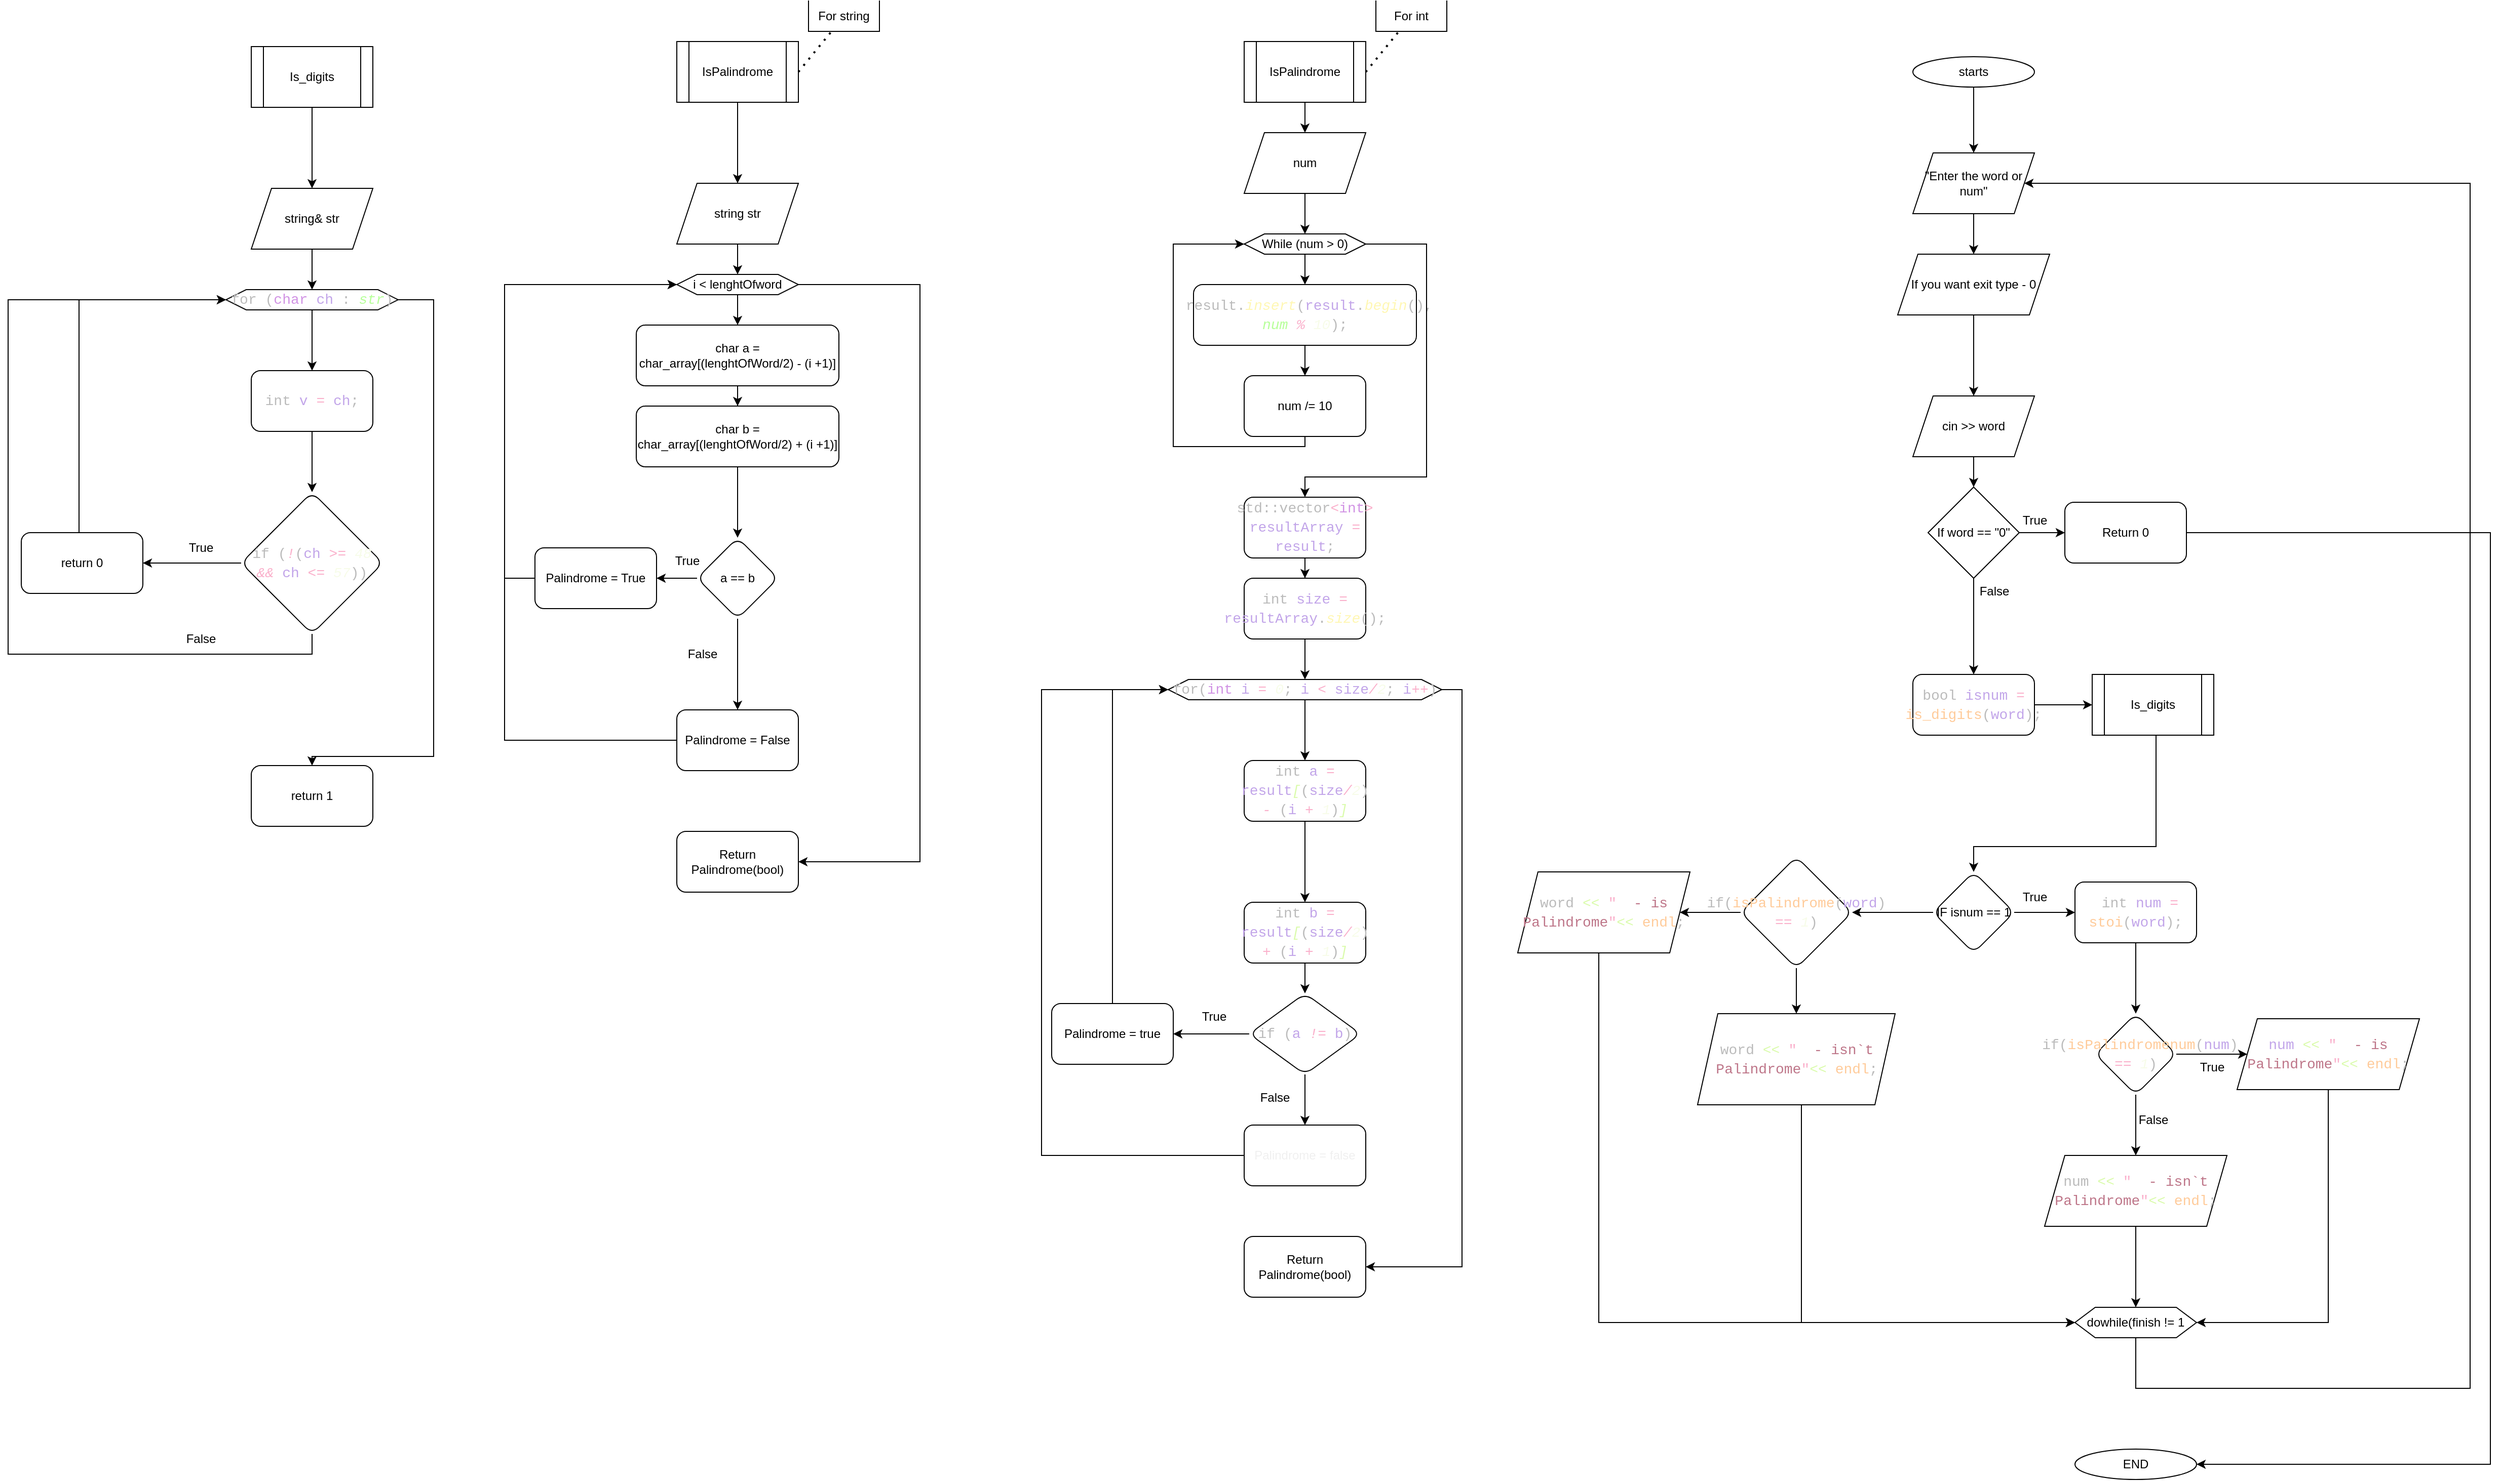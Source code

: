 <mxfile version="21.7.5" type="device">
  <diagram name="Сторінка-1" id="Ruh25Jh9gleOgxbNi6Jg">
    <mxGraphModel dx="3014" dy="2942" grid="1" gridSize="10" guides="1" tooltips="1" connect="1" arrows="1" fold="1" page="1" pageScale="1" pageWidth="827" pageHeight="1169" math="0" shadow="0">
      <root>
        <mxCell id="0" />
        <mxCell id="1" parent="0" />
        <mxCell id="E-OEAeuH-WRPRetbWYE_-4" value="" style="edgeStyle=orthogonalEdgeStyle;rounded=0;orthogonalLoop=1;jettySize=auto;html=1;" edge="1" parent="1" source="E-OEAeuH-WRPRetbWYE_-2" target="E-OEAeuH-WRPRetbWYE_-3">
          <mxGeometry relative="1" as="geometry" />
        </mxCell>
        <mxCell id="E-OEAeuH-WRPRetbWYE_-2" value="IsPalindrome" style="shape=process;whiteSpace=wrap;html=1;backgroundOutline=1;" vertex="1" parent="1">
          <mxGeometry x="-570" y="-1050" width="120" height="60" as="geometry" />
        </mxCell>
        <mxCell id="E-OEAeuH-WRPRetbWYE_-6" value="" style="edgeStyle=orthogonalEdgeStyle;rounded=0;orthogonalLoop=1;jettySize=auto;html=1;" edge="1" parent="1" source="E-OEAeuH-WRPRetbWYE_-3" target="E-OEAeuH-WRPRetbWYE_-5">
          <mxGeometry relative="1" as="geometry" />
        </mxCell>
        <mxCell id="E-OEAeuH-WRPRetbWYE_-3" value="string str" style="shape=parallelogram;perimeter=parallelogramPerimeter;whiteSpace=wrap;html=1;fixedSize=1;" vertex="1" parent="1">
          <mxGeometry x="-570" y="-910" width="120" height="60" as="geometry" />
        </mxCell>
        <mxCell id="E-OEAeuH-WRPRetbWYE_-8" value="" style="edgeStyle=orthogonalEdgeStyle;rounded=0;orthogonalLoop=1;jettySize=auto;html=1;" edge="1" parent="1" source="E-OEAeuH-WRPRetbWYE_-5" target="E-OEAeuH-WRPRetbWYE_-7">
          <mxGeometry relative="1" as="geometry" />
        </mxCell>
        <mxCell id="E-OEAeuH-WRPRetbWYE_-25" style="edgeStyle=orthogonalEdgeStyle;rounded=0;orthogonalLoop=1;jettySize=auto;html=1;entryX=1;entryY=0.5;entryDx=0;entryDy=0;" edge="1" parent="1" source="E-OEAeuH-WRPRetbWYE_-5" target="E-OEAeuH-WRPRetbWYE_-17">
          <mxGeometry relative="1" as="geometry">
            <Array as="points">
              <mxPoint x="-330" y="-810" />
              <mxPoint x="-330" y="-240" />
            </Array>
          </mxGeometry>
        </mxCell>
        <mxCell id="E-OEAeuH-WRPRetbWYE_-5" value="i &amp;lt; lenghtOfword" style="shape=hexagon;perimeter=hexagonPerimeter2;whiteSpace=wrap;html=1;fixedSize=1;" vertex="1" parent="1">
          <mxGeometry x="-570" y="-820" width="120" height="20" as="geometry" />
        </mxCell>
        <mxCell id="E-OEAeuH-WRPRetbWYE_-10" value="" style="edgeStyle=orthogonalEdgeStyle;rounded=0;orthogonalLoop=1;jettySize=auto;html=1;" edge="1" parent="1" source="E-OEAeuH-WRPRetbWYE_-7" target="E-OEAeuH-WRPRetbWYE_-9">
          <mxGeometry relative="1" as="geometry" />
        </mxCell>
        <mxCell id="E-OEAeuH-WRPRetbWYE_-7" value="char a = char_array[(lenghtOfWord/2) - (i +1)]" style="rounded=1;whiteSpace=wrap;html=1;" vertex="1" parent="1">
          <mxGeometry x="-610" y="-770" width="200" height="60" as="geometry" />
        </mxCell>
        <mxCell id="E-OEAeuH-WRPRetbWYE_-12" value="" style="edgeStyle=orthogonalEdgeStyle;rounded=0;orthogonalLoop=1;jettySize=auto;html=1;" edge="1" parent="1" source="E-OEAeuH-WRPRetbWYE_-9" target="E-OEAeuH-WRPRetbWYE_-11">
          <mxGeometry relative="1" as="geometry" />
        </mxCell>
        <mxCell id="E-OEAeuH-WRPRetbWYE_-9" value="char b = char_array[(lenghtOfWord/2) + (i +1)]" style="rounded=1;whiteSpace=wrap;html=1;" vertex="1" parent="1">
          <mxGeometry x="-610" y="-690" width="200" height="60" as="geometry" />
        </mxCell>
        <mxCell id="E-OEAeuH-WRPRetbWYE_-14" value="" style="edgeStyle=orthogonalEdgeStyle;rounded=0;orthogonalLoop=1;jettySize=auto;html=1;" edge="1" parent="1" source="E-OEAeuH-WRPRetbWYE_-11" target="E-OEAeuH-WRPRetbWYE_-13">
          <mxGeometry relative="1" as="geometry" />
        </mxCell>
        <mxCell id="E-OEAeuH-WRPRetbWYE_-16" value="" style="edgeStyle=orthogonalEdgeStyle;rounded=0;orthogonalLoop=1;jettySize=auto;html=1;" edge="1" parent="1" source="E-OEAeuH-WRPRetbWYE_-11" target="E-OEAeuH-WRPRetbWYE_-15">
          <mxGeometry relative="1" as="geometry" />
        </mxCell>
        <mxCell id="E-OEAeuH-WRPRetbWYE_-11" value="a == b" style="rhombus;whiteSpace=wrap;html=1;rounded=1;" vertex="1" parent="1">
          <mxGeometry x="-550" y="-560" width="80" height="80" as="geometry" />
        </mxCell>
        <mxCell id="E-OEAeuH-WRPRetbWYE_-23" style="edgeStyle=orthogonalEdgeStyle;rounded=0;orthogonalLoop=1;jettySize=auto;html=1;entryX=0;entryY=0.5;entryDx=0;entryDy=0;" edge="1" parent="1" source="E-OEAeuH-WRPRetbWYE_-13" target="E-OEAeuH-WRPRetbWYE_-5">
          <mxGeometry relative="1" as="geometry">
            <Array as="points">
              <mxPoint x="-740" y="-520" />
              <mxPoint x="-740" y="-810" />
            </Array>
          </mxGeometry>
        </mxCell>
        <mxCell id="E-OEAeuH-WRPRetbWYE_-13" value="Palindrome = True" style="rounded=1;whiteSpace=wrap;html=1;" vertex="1" parent="1">
          <mxGeometry x="-710" y="-550" width="120" height="60" as="geometry" />
        </mxCell>
        <mxCell id="E-OEAeuH-WRPRetbWYE_-24" style="edgeStyle=orthogonalEdgeStyle;rounded=0;orthogonalLoop=1;jettySize=auto;html=1;entryX=0;entryY=0.5;entryDx=0;entryDy=0;" edge="1" parent="1" source="E-OEAeuH-WRPRetbWYE_-15" target="E-OEAeuH-WRPRetbWYE_-5">
          <mxGeometry relative="1" as="geometry">
            <Array as="points">
              <mxPoint x="-740" y="-360" />
              <mxPoint x="-740" y="-810" />
            </Array>
          </mxGeometry>
        </mxCell>
        <mxCell id="E-OEAeuH-WRPRetbWYE_-15" value="Palindrome = False" style="rounded=1;whiteSpace=wrap;html=1;" vertex="1" parent="1">
          <mxGeometry x="-570" y="-390" width="120" height="60" as="geometry" />
        </mxCell>
        <mxCell id="E-OEAeuH-WRPRetbWYE_-17" value="Return Palindrome(bool)" style="rounded=1;whiteSpace=wrap;html=1;" vertex="1" parent="1">
          <mxGeometry x="-570" y="-270" width="120" height="60" as="geometry" />
        </mxCell>
        <mxCell id="E-OEAeuH-WRPRetbWYE_-35" value="" style="edgeStyle=orthogonalEdgeStyle;rounded=0;orthogonalLoop=1;jettySize=auto;html=1;" edge="1" parent="1" source="E-OEAeuH-WRPRetbWYE_-26" target="E-OEAeuH-WRPRetbWYE_-34">
          <mxGeometry relative="1" as="geometry" />
        </mxCell>
        <mxCell id="E-OEAeuH-WRPRetbWYE_-26" value="IsPalindrome" style="shape=process;whiteSpace=wrap;html=1;backgroundOutline=1;" vertex="1" parent="1">
          <mxGeometry x="-10" y="-1050" width="120" height="60" as="geometry" />
        </mxCell>
        <mxCell id="E-OEAeuH-WRPRetbWYE_-27" value="" style="endArrow=none;dashed=1;html=1;dashPattern=1 3;strokeWidth=2;rounded=0;" edge="1" parent="1" target="E-OEAeuH-WRPRetbWYE_-28">
          <mxGeometry width="50" height="50" relative="1" as="geometry">
            <mxPoint x="-450" y="-1020" as="sourcePoint" />
            <mxPoint x="-400" y="-1070" as="targetPoint" />
          </mxGeometry>
        </mxCell>
        <mxCell id="E-OEAeuH-WRPRetbWYE_-28" value="For string&lt;br&gt;" style="shape=partialRectangle;whiteSpace=wrap;html=1;bottom=1;right=1;left=1;top=0;fillColor=none;routingCenterX=-0.5;rotation=0;" vertex="1" parent="1">
          <mxGeometry x="-440" y="-1090" width="70" height="30" as="geometry" />
        </mxCell>
        <mxCell id="E-OEAeuH-WRPRetbWYE_-29" value="" style="endArrow=none;dashed=1;html=1;dashPattern=1 3;strokeWidth=2;rounded=0;" edge="1" parent="1" target="E-OEAeuH-WRPRetbWYE_-30">
          <mxGeometry width="50" height="50" relative="1" as="geometry">
            <mxPoint x="110" y="-1020" as="sourcePoint" />
            <mxPoint x="160" y="-1070" as="targetPoint" />
          </mxGeometry>
        </mxCell>
        <mxCell id="E-OEAeuH-WRPRetbWYE_-30" value="For int" style="shape=partialRectangle;whiteSpace=wrap;html=1;bottom=1;right=1;left=1;top=0;fillColor=none;routingCenterX=-0.5;rotation=0;" vertex="1" parent="1">
          <mxGeometry x="120" y="-1090" width="70" height="30" as="geometry" />
        </mxCell>
        <mxCell id="E-OEAeuH-WRPRetbWYE_-42" value="" style="edgeStyle=orthogonalEdgeStyle;rounded=0;orthogonalLoop=1;jettySize=auto;html=1;" edge="1" parent="1" source="E-OEAeuH-WRPRetbWYE_-31" target="E-OEAeuH-WRPRetbWYE_-41">
          <mxGeometry relative="1" as="geometry" />
        </mxCell>
        <mxCell id="E-OEAeuH-WRPRetbWYE_-31" value="&lt;div style=&quot;color: rgb(187, 187, 187); font-family: Consolas, &amp;quot;Courier New&amp;quot;, monospace; font-size: 14px; line-height: 19px;&quot;&gt;&amp;nbsp;result.&lt;span style=&quot;color: rgb(255, 247, 179); font-style: italic;&quot;&gt;insert&lt;/span&gt;(&lt;span style=&quot;color: rgb(194, 165, 233);&quot;&gt;result&lt;/span&gt;.&lt;span style=&quot;color: rgb(255, 247, 179); font-style: italic;&quot;&gt;begin&lt;/span&gt;(), &lt;span style=&quot;color: rgb(183, 255, 154); font-style: italic;&quot;&gt;num&lt;/span&gt; &lt;span style=&quot;color: rgb(250, 176, 203); font-style: italic;&quot;&gt;%&lt;/span&gt; &lt;span style=&quot;color: rgb(247, 252, 233); font-style: italic;&quot;&gt;10&lt;/span&gt;);&lt;/div&gt;" style="rounded=1;whiteSpace=wrap;html=1;" vertex="1" parent="1">
          <mxGeometry x="-60" y="-810" width="220" height="60" as="geometry" />
        </mxCell>
        <mxCell id="E-OEAeuH-WRPRetbWYE_-39" style="edgeStyle=orthogonalEdgeStyle;rounded=0;orthogonalLoop=1;jettySize=auto;html=1;entryX=0.5;entryY=0;entryDx=0;entryDy=0;" edge="1" parent="1" source="E-OEAeuH-WRPRetbWYE_-34" target="E-OEAeuH-WRPRetbWYE_-37">
          <mxGeometry relative="1" as="geometry" />
        </mxCell>
        <mxCell id="E-OEAeuH-WRPRetbWYE_-34" value="num" style="shape=parallelogram;perimeter=parallelogramPerimeter;whiteSpace=wrap;html=1;fixedSize=1;" vertex="1" parent="1">
          <mxGeometry x="-10" y="-960" width="120" height="60" as="geometry" />
        </mxCell>
        <mxCell id="E-OEAeuH-WRPRetbWYE_-40" value="" style="edgeStyle=orthogonalEdgeStyle;rounded=0;orthogonalLoop=1;jettySize=auto;html=1;" edge="1" parent="1" source="E-OEAeuH-WRPRetbWYE_-37" target="E-OEAeuH-WRPRetbWYE_-31">
          <mxGeometry relative="1" as="geometry" />
        </mxCell>
        <mxCell id="E-OEAeuH-WRPRetbWYE_-45" style="edgeStyle=orthogonalEdgeStyle;rounded=0;orthogonalLoop=1;jettySize=auto;html=1;entryX=0.5;entryY=0;entryDx=0;entryDy=0;" edge="1" parent="1" source="E-OEAeuH-WRPRetbWYE_-37" target="E-OEAeuH-WRPRetbWYE_-44">
          <mxGeometry relative="1" as="geometry">
            <Array as="points">
              <mxPoint x="170" y="-850" />
              <mxPoint x="170" y="-620" />
            </Array>
          </mxGeometry>
        </mxCell>
        <mxCell id="E-OEAeuH-WRPRetbWYE_-37" value="While (num &amp;gt; 0)" style="shape=hexagon;perimeter=hexagonPerimeter2;whiteSpace=wrap;html=1;fixedSize=1;" vertex="1" parent="1">
          <mxGeometry x="-10" y="-860" width="120" height="20" as="geometry" />
        </mxCell>
        <mxCell id="E-OEAeuH-WRPRetbWYE_-43" style="edgeStyle=orthogonalEdgeStyle;rounded=0;orthogonalLoop=1;jettySize=auto;html=1;entryX=0;entryY=0.5;entryDx=0;entryDy=0;" edge="1" parent="1" source="E-OEAeuH-WRPRetbWYE_-41" target="E-OEAeuH-WRPRetbWYE_-37">
          <mxGeometry relative="1" as="geometry">
            <Array as="points">
              <mxPoint x="50" y="-650" />
              <mxPoint x="-80" y="-650" />
              <mxPoint x="-80" y="-850" />
            </Array>
          </mxGeometry>
        </mxCell>
        <mxCell id="E-OEAeuH-WRPRetbWYE_-41" value="num /= 10" style="rounded=1;whiteSpace=wrap;html=1;" vertex="1" parent="1">
          <mxGeometry x="-10" y="-720" width="120" height="60" as="geometry" />
        </mxCell>
        <mxCell id="E-OEAeuH-WRPRetbWYE_-49" value="" style="edgeStyle=orthogonalEdgeStyle;rounded=0;orthogonalLoop=1;jettySize=auto;html=1;" edge="1" parent="1" source="E-OEAeuH-WRPRetbWYE_-44" target="E-OEAeuH-WRPRetbWYE_-48">
          <mxGeometry relative="1" as="geometry" />
        </mxCell>
        <mxCell id="E-OEAeuH-WRPRetbWYE_-44" value="&lt;div style=&quot;color: rgb(187, 187, 187); font-family: Consolas, &amp;quot;Courier New&amp;quot;, monospace; font-size: 14px; line-height: 19px;&quot;&gt;std::vector&lt;span style=&quot;color: rgb(250, 176, 203); font-style: italic;&quot;&gt;&amp;lt;&lt;/span&gt;&lt;span style=&quot;color: rgb(209, 147, 228);&quot;&gt;int&lt;/span&gt;&lt;span style=&quot;color: rgb(250, 176, 203); font-style: italic;&quot;&gt;&amp;gt;&lt;/span&gt; &lt;span style=&quot;color: rgb(194, 165, 233);&quot;&gt;resultArray&lt;/span&gt; &lt;span style=&quot;color: rgb(250, 176, 203); font-style: italic;&quot;&gt;=&lt;/span&gt; &lt;span style=&quot;color: rgb(194, 165, 233);&quot;&gt;result&lt;/span&gt;;&lt;/div&gt;" style="rounded=1;whiteSpace=wrap;html=1;" vertex="1" parent="1">
          <mxGeometry x="-10" y="-600" width="120" height="60" as="geometry" />
        </mxCell>
        <mxCell id="E-OEAeuH-WRPRetbWYE_-52" value="" style="edgeStyle=orthogonalEdgeStyle;rounded=0;orthogonalLoop=1;jettySize=auto;html=1;" edge="1" parent="1" source="E-OEAeuH-WRPRetbWYE_-46" target="E-OEAeuH-WRPRetbWYE_-51">
          <mxGeometry relative="1" as="geometry" />
        </mxCell>
        <mxCell id="E-OEAeuH-WRPRetbWYE_-64" style="edgeStyle=orthogonalEdgeStyle;rounded=0;orthogonalLoop=1;jettySize=auto;html=1;entryX=1;entryY=0.5;entryDx=0;entryDy=0;" edge="1" parent="1" source="E-OEAeuH-WRPRetbWYE_-46" target="E-OEAeuH-WRPRetbWYE_-63">
          <mxGeometry relative="1" as="geometry">
            <Array as="points">
              <mxPoint x="205" y="-410" />
              <mxPoint x="205" y="160" />
            </Array>
          </mxGeometry>
        </mxCell>
        <mxCell id="E-OEAeuH-WRPRetbWYE_-46" value="&lt;div style=&quot;color: rgb(187, 187, 187); font-family: Consolas, &amp;quot;Courier New&amp;quot;, monospace; font-size: 14px; line-height: 19px;&quot;&gt;for(&lt;span style=&quot;color: rgb(209, 147, 228);&quot;&gt;int&lt;/span&gt; &lt;span style=&quot;color: rgb(194, 165, 233);&quot;&gt;i&lt;/span&gt; &lt;span style=&quot;color: rgb(250, 176, 203); font-style: italic;&quot;&gt;=&lt;/span&gt; &lt;span style=&quot;color: rgb(247, 252, 233); font-style: italic;&quot;&gt;0&lt;/span&gt;; &lt;span style=&quot;color: rgb(194, 165, 233);&quot;&gt;i&lt;/span&gt; &lt;span style=&quot;color: rgb(250, 176, 203); font-style: italic;&quot;&gt;&amp;lt;&lt;/span&gt; &lt;span style=&quot;color: rgb(194, 165, 233);&quot;&gt;size&lt;/span&gt;&lt;span style=&quot;color: rgb(250, 176, 203); font-style: italic;&quot;&gt;/&lt;/span&gt;&lt;span style=&quot;color: rgb(247, 252, 233); font-style: italic;&quot;&gt;2&lt;/span&gt;; &lt;span style=&quot;color: rgb(194, 165, 233);&quot;&gt;i&lt;/span&gt;&lt;span style=&quot;color: rgb(250, 176, 203); font-style: italic;&quot;&gt;++&lt;/span&gt;)&lt;/div&gt;" style="shape=hexagon;perimeter=hexagonPerimeter2;whiteSpace=wrap;html=1;fixedSize=1;" vertex="1" parent="1">
          <mxGeometry x="-85" y="-420" width="270" height="20" as="geometry" />
        </mxCell>
        <mxCell id="E-OEAeuH-WRPRetbWYE_-50" value="" style="edgeStyle=orthogonalEdgeStyle;rounded=0;orthogonalLoop=1;jettySize=auto;html=1;" edge="1" parent="1" source="E-OEAeuH-WRPRetbWYE_-48" target="E-OEAeuH-WRPRetbWYE_-46">
          <mxGeometry relative="1" as="geometry" />
        </mxCell>
        <mxCell id="E-OEAeuH-WRPRetbWYE_-48" value="&lt;div style=&quot;color: rgb(187, 187, 187); font-family: Consolas, &amp;quot;Courier New&amp;quot;, monospace; font-size: 14px; line-height: 19px;&quot;&gt;&lt;div style=&quot;line-height: 19px;&quot;&gt;int &lt;span style=&quot;color: rgb(194, 165, 233);&quot;&gt;size&lt;/span&gt; &lt;span style=&quot;color: rgb(250, 176, 203); font-style: italic;&quot;&gt;=&lt;/span&gt; &lt;span style=&quot;color: rgb(194, 165, 233);&quot;&gt;resultArray&lt;/span&gt;.&lt;span style=&quot;color: rgb(255, 247, 179); font-style: italic;&quot;&gt;size&lt;/span&gt;(); &lt;/div&gt;&lt;/div&gt;" style="rounded=1;whiteSpace=wrap;html=1;" vertex="1" parent="1">
          <mxGeometry x="-10" y="-520" width="120" height="60" as="geometry" />
        </mxCell>
        <mxCell id="E-OEAeuH-WRPRetbWYE_-54" value="" style="edgeStyle=orthogonalEdgeStyle;rounded=0;orthogonalLoop=1;jettySize=auto;html=1;" edge="1" parent="1" source="E-OEAeuH-WRPRetbWYE_-51" target="E-OEAeuH-WRPRetbWYE_-53">
          <mxGeometry relative="1" as="geometry" />
        </mxCell>
        <mxCell id="E-OEAeuH-WRPRetbWYE_-51" value="&lt;div style=&quot;color: rgb(187, 187, 187); font-family: Consolas, &amp;quot;Courier New&amp;quot;, monospace; font-size: 14px; line-height: 19px;&quot;&gt;int &lt;span style=&quot;color: rgb(194, 165, 233);&quot;&gt;a&lt;/span&gt; &lt;span style=&quot;color: rgb(250, 176, 203); font-style: italic;&quot;&gt;=&lt;/span&gt; &lt;span style=&quot;color: rgb(194, 165, 233);&quot;&gt;result&lt;/span&gt;&lt;span style=&quot;color: rgb(218, 251, 172); font-style: italic;&quot;&gt;[&lt;/span&gt;(&lt;span style=&quot;color: rgb(194, 165, 233);&quot;&gt;size&lt;/span&gt;&lt;span style=&quot;color: rgb(250, 176, 203); font-style: italic;&quot;&gt;/&lt;/span&gt;&lt;span style=&quot;color: rgb(247, 252, 233); font-style: italic;&quot;&gt;2&lt;/span&gt;) &lt;span style=&quot;color: rgb(250, 176, 203); font-style: italic;&quot;&gt;-&lt;/span&gt; (&lt;span style=&quot;color: rgb(194, 165, 233);&quot;&gt;i&lt;/span&gt; &lt;span style=&quot;color: rgb(250, 176, 203); font-style: italic;&quot;&gt;+&lt;/span&gt; &lt;span style=&quot;color: rgb(247, 252, 233); font-style: italic;&quot;&gt;1&lt;/span&gt;)&lt;span style=&quot;color: rgb(218, 251, 172); font-style: italic;&quot;&gt;]&lt;/span&gt;&lt;/div&gt;" style="rounded=1;whiteSpace=wrap;html=1;" vertex="1" parent="1">
          <mxGeometry x="-10" y="-340" width="120" height="60" as="geometry" />
        </mxCell>
        <mxCell id="E-OEAeuH-WRPRetbWYE_-56" value="" style="edgeStyle=orthogonalEdgeStyle;rounded=0;orthogonalLoop=1;jettySize=auto;html=1;" edge="1" parent="1" source="E-OEAeuH-WRPRetbWYE_-53" target="E-OEAeuH-WRPRetbWYE_-55">
          <mxGeometry relative="1" as="geometry" />
        </mxCell>
        <mxCell id="E-OEAeuH-WRPRetbWYE_-53" value="&lt;div style=&quot;font-family: Consolas, &amp;quot;Courier New&amp;quot;, monospace; font-size: 14px; line-height: 19px;&quot;&gt;&lt;span style=&quot;color: rgb(187, 187, 187);&quot;&gt;int &lt;/span&gt;&lt;font color=&quot;#c2a5e9&quot;&gt;b&lt;/font&gt;&lt;font color=&quot;#bbbbbb&quot;&gt;&amp;nbsp;&lt;/font&gt;&lt;span style=&quot;color: rgb(250, 176, 203); font-style: italic;&quot;&gt;=&lt;/span&gt; &lt;span style=&quot;color: rgb(194, 165, 233);&quot;&gt;result&lt;/span&gt;&lt;span style=&quot;color: rgb(218, 251, 172); font-style: italic;&quot;&gt;[&lt;/span&gt;&lt;font color=&quot;#bbbbbb&quot;&gt;(&lt;/font&gt;&lt;span style=&quot;color: rgb(194, 165, 233);&quot;&gt;size&lt;/span&gt;&lt;span style=&quot;color: rgb(250, 176, 203); font-style: italic;&quot;&gt;/&lt;/span&gt;&lt;span style=&quot;color: rgb(247, 252, 233); font-style: italic;&quot;&gt;2&lt;/span&gt;&lt;font color=&quot;#bbbbbb&quot;&gt;) &lt;/font&gt;&lt;font color=&quot;#fab0cb&quot;&gt;&lt;i&gt;+&lt;/i&gt;&lt;/font&gt;&lt;font color=&quot;#bbbbbb&quot;&gt;&amp;nbsp;(&lt;/font&gt;&lt;span style=&quot;color: rgb(194, 165, 233);&quot;&gt;i&lt;/span&gt; &lt;span style=&quot;color: rgb(250, 176, 203); font-style: italic;&quot;&gt;+&lt;/span&gt; &lt;span style=&quot;color: rgb(247, 252, 233); font-style: italic;&quot;&gt;1&lt;/span&gt;&lt;font color=&quot;#bbbbbb&quot;&gt;)&lt;/font&gt;&lt;span style=&quot;color: rgb(218, 251, 172); font-style: italic;&quot;&gt;]&lt;/span&gt;&lt;/div&gt;" style="rounded=1;whiteSpace=wrap;html=1;" vertex="1" parent="1">
          <mxGeometry x="-10" y="-200" width="120" height="60" as="geometry" />
        </mxCell>
        <mxCell id="E-OEAeuH-WRPRetbWYE_-58" value="" style="edgeStyle=orthogonalEdgeStyle;rounded=0;orthogonalLoop=1;jettySize=auto;html=1;" edge="1" parent="1" source="E-OEAeuH-WRPRetbWYE_-55" target="E-OEAeuH-WRPRetbWYE_-57">
          <mxGeometry relative="1" as="geometry" />
        </mxCell>
        <mxCell id="E-OEAeuH-WRPRetbWYE_-60" value="" style="edgeStyle=orthogonalEdgeStyle;rounded=0;orthogonalLoop=1;jettySize=auto;html=1;" edge="1" parent="1" source="E-OEAeuH-WRPRetbWYE_-55" target="E-OEAeuH-WRPRetbWYE_-59">
          <mxGeometry relative="1" as="geometry" />
        </mxCell>
        <mxCell id="E-OEAeuH-WRPRetbWYE_-55" value="&lt;div style=&quot;color: rgb(187, 187, 187); font-family: Consolas, &amp;quot;Courier New&amp;quot;, monospace; font-size: 14px; line-height: 19px;&quot;&gt;if (&lt;span style=&quot;color: rgb(194, 165, 233);&quot;&gt;a&lt;/span&gt; &lt;span style=&quot;color: rgb(250, 176, 203); font-style: italic;&quot;&gt;!=&lt;/span&gt; &lt;span style=&quot;color: rgb(194, 165, 233);&quot;&gt;b&lt;/span&gt;)&lt;/div&gt;" style="rhombus;whiteSpace=wrap;html=1;rounded=1;" vertex="1" parent="1">
          <mxGeometry x="-5" y="-110" width="110" height="80" as="geometry" />
        </mxCell>
        <mxCell id="E-OEAeuH-WRPRetbWYE_-61" style="edgeStyle=orthogonalEdgeStyle;rounded=0;orthogonalLoop=1;jettySize=auto;html=1;entryX=0;entryY=0.5;entryDx=0;entryDy=0;" edge="1" parent="1" source="E-OEAeuH-WRPRetbWYE_-57" target="E-OEAeuH-WRPRetbWYE_-46">
          <mxGeometry relative="1" as="geometry" />
        </mxCell>
        <mxCell id="E-OEAeuH-WRPRetbWYE_-57" value="Palindrome = true" style="rounded=1;whiteSpace=wrap;html=1;" vertex="1" parent="1">
          <mxGeometry x="-200" y="-100" width="120" height="60" as="geometry" />
        </mxCell>
        <mxCell id="E-OEAeuH-WRPRetbWYE_-62" style="edgeStyle=orthogonalEdgeStyle;rounded=0;orthogonalLoop=1;jettySize=auto;html=1;entryX=0;entryY=0.5;entryDx=0;entryDy=0;" edge="1" parent="1" source="E-OEAeuH-WRPRetbWYE_-59" target="E-OEAeuH-WRPRetbWYE_-46">
          <mxGeometry relative="1" as="geometry">
            <Array as="points">
              <mxPoint x="-210" y="50" />
              <mxPoint x="-210" y="-410" />
            </Array>
          </mxGeometry>
        </mxCell>
        <mxCell id="E-OEAeuH-WRPRetbWYE_-59" value="&lt;span style=&quot;color: rgb(240, 240, 240); font-family: Helvetica; font-size: 12px; font-style: normal; font-variant-ligatures: normal; font-variant-caps: normal; font-weight: 400; letter-spacing: normal; orphans: 2; text-align: center; text-indent: 0px; text-transform: none; widows: 2; word-spacing: 0px; -webkit-text-stroke-width: 0px; text-decoration-thickness: initial; text-decoration-style: initial; text-decoration-color: initial; float: none; display: inline !important;&quot;&gt;Palindrome = false&lt;/span&gt;" style="rounded=1;whiteSpace=wrap;html=1;" vertex="1" parent="1">
          <mxGeometry x="-10" y="20" width="120" height="60" as="geometry" />
        </mxCell>
        <mxCell id="E-OEAeuH-WRPRetbWYE_-63" value="Return Palindrome(bool)" style="rounded=1;whiteSpace=wrap;html=1;" vertex="1" parent="1">
          <mxGeometry x="-10" y="130" width="120" height="60" as="geometry" />
        </mxCell>
        <mxCell id="E-OEAeuH-WRPRetbWYE_-131" value="" style="edgeStyle=orthogonalEdgeStyle;rounded=0;orthogonalLoop=1;jettySize=auto;html=1;" edge="1" parent="1" source="E-OEAeuH-WRPRetbWYE_-65" target="E-OEAeuH-WRPRetbWYE_-66">
          <mxGeometry relative="1" as="geometry" />
        </mxCell>
        <mxCell id="E-OEAeuH-WRPRetbWYE_-65" value="starts" style="ellipse;whiteSpace=wrap;html=1;" vertex="1" parent="1">
          <mxGeometry x="650" y="-1035" width="120" height="30" as="geometry" />
        </mxCell>
        <mxCell id="E-OEAeuH-WRPRetbWYE_-69" value="" style="edgeStyle=orthogonalEdgeStyle;rounded=0;orthogonalLoop=1;jettySize=auto;html=1;" edge="1" parent="1" source="E-OEAeuH-WRPRetbWYE_-66" target="E-OEAeuH-WRPRetbWYE_-68">
          <mxGeometry relative="1" as="geometry" />
        </mxCell>
        <mxCell id="E-OEAeuH-WRPRetbWYE_-66" value="&quot;Enter the word or num&quot;" style="shape=parallelogram;perimeter=parallelogramPerimeter;whiteSpace=wrap;html=1;fixedSize=1;" vertex="1" parent="1">
          <mxGeometry x="650" y="-940" width="120" height="60" as="geometry" />
        </mxCell>
        <mxCell id="E-OEAeuH-WRPRetbWYE_-71" value="" style="edgeStyle=orthogonalEdgeStyle;rounded=0;orthogonalLoop=1;jettySize=auto;html=1;" edge="1" parent="1" source="E-OEAeuH-WRPRetbWYE_-68" target="E-OEAeuH-WRPRetbWYE_-70">
          <mxGeometry relative="1" as="geometry" />
        </mxCell>
        <mxCell id="E-OEAeuH-WRPRetbWYE_-68" value="If you want exit type - 0" style="shape=parallelogram;perimeter=parallelogramPerimeter;whiteSpace=wrap;html=1;fixedSize=1;" vertex="1" parent="1">
          <mxGeometry x="635" y="-840" width="150" height="60" as="geometry" />
        </mxCell>
        <mxCell id="E-OEAeuH-WRPRetbWYE_-73" value="" style="edgeStyle=orthogonalEdgeStyle;rounded=0;orthogonalLoop=1;jettySize=auto;html=1;" edge="1" parent="1" source="E-OEAeuH-WRPRetbWYE_-70" target="E-OEAeuH-WRPRetbWYE_-72">
          <mxGeometry relative="1" as="geometry" />
        </mxCell>
        <mxCell id="E-OEAeuH-WRPRetbWYE_-70" value="cin &amp;gt;&amp;gt; word" style="shape=parallelogram;perimeter=parallelogramPerimeter;whiteSpace=wrap;html=1;fixedSize=1;" vertex="1" parent="1">
          <mxGeometry x="650" y="-700" width="120" height="60" as="geometry" />
        </mxCell>
        <mxCell id="E-OEAeuH-WRPRetbWYE_-102" value="" style="edgeStyle=orthogonalEdgeStyle;rounded=0;orthogonalLoop=1;jettySize=auto;html=1;" edge="1" parent="1" source="E-OEAeuH-WRPRetbWYE_-72" target="E-OEAeuH-WRPRetbWYE_-101">
          <mxGeometry relative="1" as="geometry" />
        </mxCell>
        <mxCell id="E-OEAeuH-WRPRetbWYE_-104" value="" style="edgeStyle=orthogonalEdgeStyle;rounded=0;orthogonalLoop=1;jettySize=auto;html=1;" edge="1" parent="1" source="E-OEAeuH-WRPRetbWYE_-72" target="E-OEAeuH-WRPRetbWYE_-103">
          <mxGeometry relative="1" as="geometry" />
        </mxCell>
        <mxCell id="E-OEAeuH-WRPRetbWYE_-72" value="If word == &quot;0&quot;" style="rhombus;whiteSpace=wrap;html=1;" vertex="1" parent="1">
          <mxGeometry x="665" y="-610" width="90" height="90" as="geometry" />
        </mxCell>
        <mxCell id="E-OEAeuH-WRPRetbWYE_-78" value="" style="edgeStyle=orthogonalEdgeStyle;rounded=0;orthogonalLoop=1;jettySize=auto;html=1;" edge="1" parent="1" source="E-OEAeuH-WRPRetbWYE_-76" target="E-OEAeuH-WRPRetbWYE_-77">
          <mxGeometry relative="1" as="geometry" />
        </mxCell>
        <mxCell id="E-OEAeuH-WRPRetbWYE_-76" value="Is_digits" style="shape=process;whiteSpace=wrap;html=1;backgroundOutline=1;" vertex="1" parent="1">
          <mxGeometry x="-990" y="-1045" width="120" height="60" as="geometry" />
        </mxCell>
        <mxCell id="E-OEAeuH-WRPRetbWYE_-80" value="" style="edgeStyle=orthogonalEdgeStyle;rounded=0;orthogonalLoop=1;jettySize=auto;html=1;" edge="1" parent="1" source="E-OEAeuH-WRPRetbWYE_-77" target="E-OEAeuH-WRPRetbWYE_-79">
          <mxGeometry relative="1" as="geometry" />
        </mxCell>
        <mxCell id="E-OEAeuH-WRPRetbWYE_-77" value="string&amp;amp; str" style="shape=parallelogram;perimeter=parallelogramPerimeter;whiteSpace=wrap;html=1;fixedSize=1;" vertex="1" parent="1">
          <mxGeometry x="-990" y="-905" width="120" height="60" as="geometry" />
        </mxCell>
        <mxCell id="E-OEAeuH-WRPRetbWYE_-82" value="" style="edgeStyle=orthogonalEdgeStyle;rounded=0;orthogonalLoop=1;jettySize=auto;html=1;" edge="1" parent="1" source="E-OEAeuH-WRPRetbWYE_-79" target="E-OEAeuH-WRPRetbWYE_-81">
          <mxGeometry relative="1" as="geometry" />
        </mxCell>
        <mxCell id="E-OEAeuH-WRPRetbWYE_-93" style="edgeStyle=orthogonalEdgeStyle;rounded=0;orthogonalLoop=1;jettySize=auto;html=1;entryX=0.5;entryY=0;entryDx=0;entryDy=0;" edge="1" parent="1" source="E-OEAeuH-WRPRetbWYE_-79" target="E-OEAeuH-WRPRetbWYE_-87">
          <mxGeometry relative="1" as="geometry">
            <Array as="points">
              <mxPoint x="-810" y="-795" />
              <mxPoint x="-810" y="-344" />
            </Array>
          </mxGeometry>
        </mxCell>
        <mxCell id="E-OEAeuH-WRPRetbWYE_-79" value="&lt;div style=&quot;color: rgb(187, 187, 187); font-family: Consolas, &amp;quot;Courier New&amp;quot;, monospace; font-size: 14px; line-height: 19px;&quot;&gt;for (&lt;span style=&quot;color: rgb(209, 147, 228);&quot;&gt;char&lt;/span&gt; &lt;span style=&quot;color: rgb(194, 165, 233);&quot;&gt;ch&lt;/span&gt; : &lt;span style=&quot;color: rgb(183, 255, 154); font-style: italic;&quot;&gt;str&lt;/span&gt;)&lt;/div&gt;" style="shape=hexagon;perimeter=hexagonPerimeter2;whiteSpace=wrap;html=1;fixedSize=1;" vertex="1" parent="1">
          <mxGeometry x="-1015" y="-805" width="170" height="20" as="geometry" />
        </mxCell>
        <mxCell id="E-OEAeuH-WRPRetbWYE_-84" value="" style="edgeStyle=orthogonalEdgeStyle;rounded=0;orthogonalLoop=1;jettySize=auto;html=1;" edge="1" parent="1" source="E-OEAeuH-WRPRetbWYE_-81" target="E-OEAeuH-WRPRetbWYE_-83">
          <mxGeometry relative="1" as="geometry" />
        </mxCell>
        <mxCell id="E-OEAeuH-WRPRetbWYE_-81" value="&lt;div style=&quot;color: rgb(187, 187, 187); font-family: Consolas, &amp;quot;Courier New&amp;quot;, monospace; font-size: 14px; line-height: 19px;&quot;&gt;int &lt;span style=&quot;color: rgb(194, 165, 233);&quot;&gt;v&lt;/span&gt; &lt;span style=&quot;color: rgb(250, 176, 203); font-style: italic;&quot;&gt;=&lt;/span&gt; &lt;span style=&quot;color: rgb(194, 165, 233);&quot;&gt;ch&lt;/span&gt;;&lt;/div&gt;" style="rounded=1;whiteSpace=wrap;html=1;" vertex="1" parent="1">
          <mxGeometry x="-990" y="-725" width="120" height="60" as="geometry" />
        </mxCell>
        <mxCell id="E-OEAeuH-WRPRetbWYE_-86" value="" style="edgeStyle=orthogonalEdgeStyle;rounded=0;orthogonalLoop=1;jettySize=auto;html=1;exitX=0;exitY=0.5;exitDx=0;exitDy=0;" edge="1" parent="1" source="E-OEAeuH-WRPRetbWYE_-83" target="E-OEAeuH-WRPRetbWYE_-85">
          <mxGeometry relative="1" as="geometry">
            <mxPoint x="-1010" y="-535" as="sourcePoint" />
          </mxGeometry>
        </mxCell>
        <mxCell id="E-OEAeuH-WRPRetbWYE_-94" style="edgeStyle=orthogonalEdgeStyle;rounded=0;orthogonalLoop=1;jettySize=auto;html=1;exitX=0.5;exitY=1;exitDx=0;exitDy=0;entryX=0;entryY=0.5;entryDx=0;entryDy=0;" edge="1" parent="1" source="E-OEAeuH-WRPRetbWYE_-83" target="E-OEAeuH-WRPRetbWYE_-79">
          <mxGeometry relative="1" as="geometry">
            <Array as="points">
              <mxPoint x="-930" y="-445" />
              <mxPoint x="-1230" y="-445" />
              <mxPoint x="-1230" y="-795" />
            </Array>
          </mxGeometry>
        </mxCell>
        <mxCell id="E-OEAeuH-WRPRetbWYE_-83" value="&lt;div style=&quot;color: rgb(187, 187, 187); font-family: Consolas, &amp;quot;Courier New&amp;quot;, monospace; font-size: 14px; line-height: 19px;&quot;&gt;if (&lt;span style=&quot;color: rgb(250, 176, 203); font-style: italic;&quot;&gt;!&lt;/span&gt;(&lt;span style=&quot;color: rgb(194, 165, 233);&quot;&gt;ch&lt;/span&gt; &lt;span style=&quot;color: rgb(250, 176, 203); font-style: italic;&quot;&gt;&amp;gt;=&lt;/span&gt; &lt;span style=&quot;color: rgb(247, 252, 233); font-style: italic;&quot;&gt;48&lt;/span&gt; &lt;span style=&quot;color: rgb(250, 176, 203); font-style: italic;&quot;&gt;&amp;amp;&amp;amp;&lt;/span&gt; &lt;span style=&quot;color: rgb(194, 165, 233);&quot;&gt;ch&lt;/span&gt; &lt;span style=&quot;color: rgb(250, 176, 203); font-style: italic;&quot;&gt;&amp;lt;=&lt;/span&gt; &lt;span style=&quot;color: rgb(247, 252, 233); font-style: italic;&quot;&gt;57&lt;/span&gt;)) &lt;/div&gt;" style="rhombus;whiteSpace=wrap;html=1;rounded=1;" vertex="1" parent="1">
          <mxGeometry x="-1000" y="-605" width="140" height="140" as="geometry" />
        </mxCell>
        <mxCell id="E-OEAeuH-WRPRetbWYE_-91" style="edgeStyle=orthogonalEdgeStyle;rounded=0;orthogonalLoop=1;jettySize=auto;html=1;entryX=0;entryY=0.5;entryDx=0;entryDy=0;" edge="1" parent="1" source="E-OEAeuH-WRPRetbWYE_-85" target="E-OEAeuH-WRPRetbWYE_-79">
          <mxGeometry relative="1" as="geometry">
            <Array as="points">
              <mxPoint x="-1160" y="-795" />
            </Array>
          </mxGeometry>
        </mxCell>
        <mxCell id="E-OEAeuH-WRPRetbWYE_-85" value="return 0" style="whiteSpace=wrap;html=1;rounded=1;" vertex="1" parent="1">
          <mxGeometry x="-1217" y="-565" width="120" height="60" as="geometry" />
        </mxCell>
        <mxCell id="E-OEAeuH-WRPRetbWYE_-87" value="return 1" style="rounded=1;whiteSpace=wrap;html=1;" vertex="1" parent="1">
          <mxGeometry x="-990" y="-335" width="120" height="60" as="geometry" />
        </mxCell>
        <mxCell id="E-OEAeuH-WRPRetbWYE_-95" value="True" style="text;html=1;align=center;verticalAlign=middle;resizable=0;points=[];autosize=1;strokeColor=none;fillColor=none;" vertex="1" parent="1">
          <mxGeometry x="-1065" y="-565" width="50" height="30" as="geometry" />
        </mxCell>
        <mxCell id="E-OEAeuH-WRPRetbWYE_-96" value="False" style="text;html=1;align=center;verticalAlign=middle;resizable=0;points=[];autosize=1;strokeColor=none;fillColor=none;" vertex="1" parent="1">
          <mxGeometry x="-1065" y="-475" width="50" height="30" as="geometry" />
        </mxCell>
        <mxCell id="E-OEAeuH-WRPRetbWYE_-97" value="True" style="text;html=1;align=center;verticalAlign=middle;resizable=0;points=[];autosize=1;strokeColor=none;fillColor=none;" vertex="1" parent="1">
          <mxGeometry x="-65" y="-102" width="50" height="30" as="geometry" />
        </mxCell>
        <mxCell id="E-OEAeuH-WRPRetbWYE_-98" value="False" style="text;html=1;align=center;verticalAlign=middle;resizable=0;points=[];autosize=1;strokeColor=none;fillColor=none;" vertex="1" parent="1">
          <mxGeometry x="-5" y="-22" width="50" height="30" as="geometry" />
        </mxCell>
        <mxCell id="E-OEAeuH-WRPRetbWYE_-99" value="True" style="text;html=1;align=center;verticalAlign=middle;resizable=0;points=[];autosize=1;strokeColor=none;fillColor=none;" vertex="1" parent="1">
          <mxGeometry x="-585" y="-552" width="50" height="30" as="geometry" />
        </mxCell>
        <mxCell id="E-OEAeuH-WRPRetbWYE_-100" value="False" style="text;html=1;align=center;verticalAlign=middle;resizable=0;points=[];autosize=1;strokeColor=none;fillColor=none;" vertex="1" parent="1">
          <mxGeometry x="-570" y="-460" width="50" height="30" as="geometry" />
        </mxCell>
        <mxCell id="E-OEAeuH-WRPRetbWYE_-152" style="edgeStyle=orthogonalEdgeStyle;rounded=0;orthogonalLoop=1;jettySize=auto;html=1;exitX=1;exitY=0.5;exitDx=0;exitDy=0;entryX=1;entryY=0.5;entryDx=0;entryDy=0;" edge="1" parent="1" source="E-OEAeuH-WRPRetbWYE_-101" target="E-OEAeuH-WRPRetbWYE_-151">
          <mxGeometry relative="1" as="geometry">
            <Array as="points">
              <mxPoint x="1220" y="-565" />
              <mxPoint x="1220" y="355" />
            </Array>
          </mxGeometry>
        </mxCell>
        <mxCell id="E-OEAeuH-WRPRetbWYE_-101" value="Return 0" style="rounded=1;whiteSpace=wrap;html=1;" vertex="1" parent="1">
          <mxGeometry x="800" y="-595" width="120" height="60" as="geometry" />
        </mxCell>
        <mxCell id="E-OEAeuH-WRPRetbWYE_-111" value="" style="edgeStyle=orthogonalEdgeStyle;rounded=0;orthogonalLoop=1;jettySize=auto;html=1;" edge="1" parent="1" source="E-OEAeuH-WRPRetbWYE_-103" target="E-OEAeuH-WRPRetbWYE_-109">
          <mxGeometry relative="1" as="geometry" />
        </mxCell>
        <mxCell id="E-OEAeuH-WRPRetbWYE_-103" value="&lt;div style=&quot;color: rgb(187, 187, 187); font-family: Consolas, &amp;quot;Courier New&amp;quot;, monospace; font-size: 14px; line-height: 19px;&quot;&gt;bool &lt;span style=&quot;color: rgb(194, 165, 233);&quot;&gt;isnum&lt;/span&gt; &lt;span style=&quot;color: rgb(250, 176, 203); font-style: italic;&quot;&gt;=&lt;/span&gt; &lt;span style=&quot;color: rgb(255, 203, 154);&quot;&gt;is_digits&lt;/span&gt;(&lt;span style=&quot;color: rgb(194, 165, 233);&quot;&gt;word&lt;/span&gt;);&lt;/div&gt;" style="rounded=1;whiteSpace=wrap;html=1;" vertex="1" parent="1">
          <mxGeometry x="650" y="-425" width="120" height="60" as="geometry" />
        </mxCell>
        <mxCell id="E-OEAeuH-WRPRetbWYE_-105" value="True" style="text;html=1;align=center;verticalAlign=middle;resizable=0;points=[];autosize=1;strokeColor=none;fillColor=none;" vertex="1" parent="1">
          <mxGeometry x="745" y="-592" width="50" height="30" as="geometry" />
        </mxCell>
        <mxCell id="E-OEAeuH-WRPRetbWYE_-106" value="False" style="text;html=1;align=center;verticalAlign=middle;resizable=0;points=[];autosize=1;strokeColor=none;fillColor=none;" vertex="1" parent="1">
          <mxGeometry x="705" y="-522" width="50" height="30" as="geometry" />
        </mxCell>
        <mxCell id="E-OEAeuH-WRPRetbWYE_-114" value="" style="edgeStyle=orthogonalEdgeStyle;rounded=0;orthogonalLoop=1;jettySize=auto;html=1;" edge="1" parent="1" source="E-OEAeuH-WRPRetbWYE_-107" target="E-OEAeuH-WRPRetbWYE_-113">
          <mxGeometry relative="1" as="geometry" />
        </mxCell>
        <mxCell id="E-OEAeuH-WRPRetbWYE_-137" value="" style="edgeStyle=orthogonalEdgeStyle;rounded=0;orthogonalLoop=1;jettySize=auto;html=1;" edge="1" parent="1" source="E-OEAeuH-WRPRetbWYE_-107" target="E-OEAeuH-WRPRetbWYE_-135">
          <mxGeometry relative="1" as="geometry" />
        </mxCell>
        <mxCell id="E-OEAeuH-WRPRetbWYE_-107" value="IF isnum == 1" style="rhombus;whiteSpace=wrap;html=1;rounded=1;" vertex="1" parent="1">
          <mxGeometry x="670" y="-230" width="80" height="80" as="geometry" />
        </mxCell>
        <mxCell id="E-OEAeuH-WRPRetbWYE_-112" style="edgeStyle=orthogonalEdgeStyle;rounded=0;orthogonalLoop=1;jettySize=auto;html=1;" edge="1" parent="1" source="E-OEAeuH-WRPRetbWYE_-109" target="E-OEAeuH-WRPRetbWYE_-107">
          <mxGeometry relative="1" as="geometry">
            <Array as="points">
              <mxPoint x="890" y="-255" />
            </Array>
          </mxGeometry>
        </mxCell>
        <mxCell id="E-OEAeuH-WRPRetbWYE_-109" value="Is_digits" style="shape=process;whiteSpace=wrap;html=1;backgroundOutline=1;" vertex="1" parent="1">
          <mxGeometry x="827" y="-425" width="120" height="60" as="geometry" />
        </mxCell>
        <mxCell id="E-OEAeuH-WRPRetbWYE_-116" value="" style="edgeStyle=orthogonalEdgeStyle;rounded=0;orthogonalLoop=1;jettySize=auto;html=1;" edge="1" parent="1" source="E-OEAeuH-WRPRetbWYE_-113" target="E-OEAeuH-WRPRetbWYE_-115">
          <mxGeometry relative="1" as="geometry" />
        </mxCell>
        <mxCell id="E-OEAeuH-WRPRetbWYE_-113" value="&lt;div style=&quot;color: rgb(187, 187, 187); font-family: Consolas, &amp;quot;Courier New&amp;quot;, monospace; font-size: 14px; line-height: 19px;&quot;&gt;&amp;nbsp;int &lt;span style=&quot;color: rgb(194, 165, 233);&quot;&gt;num&lt;/span&gt; &lt;span style=&quot;color: rgb(250, 176, 203); font-style: italic;&quot;&gt;=&lt;/span&gt; &lt;span style=&quot;color: rgb(255, 203, 154);&quot;&gt;stoi&lt;/span&gt;(&lt;span style=&quot;color: rgb(194, 165, 233);&quot;&gt;word&lt;/span&gt;);&lt;/div&gt;" style="rounded=1;whiteSpace=wrap;html=1;" vertex="1" parent="1">
          <mxGeometry x="810" y="-220" width="120" height="60" as="geometry" />
        </mxCell>
        <mxCell id="E-OEAeuH-WRPRetbWYE_-122" value="" style="edgeStyle=orthogonalEdgeStyle;rounded=0;orthogonalLoop=1;jettySize=auto;html=1;" edge="1" parent="1" source="E-OEAeuH-WRPRetbWYE_-115" target="E-OEAeuH-WRPRetbWYE_-123">
          <mxGeometry relative="1" as="geometry">
            <mxPoint x="980" y="-50" as="targetPoint" />
          </mxGeometry>
        </mxCell>
        <mxCell id="E-OEAeuH-WRPRetbWYE_-125" value="" style="edgeStyle=orthogonalEdgeStyle;rounded=0;orthogonalLoop=1;jettySize=auto;html=1;" edge="1" parent="1" source="E-OEAeuH-WRPRetbWYE_-115" target="E-OEAeuH-WRPRetbWYE_-124">
          <mxGeometry relative="1" as="geometry" />
        </mxCell>
        <mxCell id="E-OEAeuH-WRPRetbWYE_-115" value="&lt;div style=&quot;color: rgb(187, 187, 187); font-family: Consolas, &amp;quot;Courier New&amp;quot;, monospace; font-size: 14px; line-height: 19px;&quot;&gt;&amp;nbsp;if(&lt;span style=&quot;color: rgb(255, 203, 154);&quot;&gt;isPalindromenum&lt;/span&gt;(&lt;span style=&quot;color: rgb(194, 165, 233);&quot;&gt;num&lt;/span&gt;) &lt;span style=&quot;color: rgb(250, 176, 203); font-style: italic;&quot;&gt;==&lt;/span&gt; &lt;span style=&quot;color: rgb(247, 252, 233); font-style: italic;&quot;&gt;1&lt;/span&gt;)&lt;/div&gt;" style="rhombus;whiteSpace=wrap;html=1;rounded=1;" vertex="1" parent="1">
          <mxGeometry x="830" y="-90" width="80" height="80" as="geometry" />
        </mxCell>
        <mxCell id="E-OEAeuH-WRPRetbWYE_-147" style="edgeStyle=orthogonalEdgeStyle;rounded=0;orthogonalLoop=1;jettySize=auto;html=1;entryX=1;entryY=0.5;entryDx=0;entryDy=0;" edge="1" parent="1" source="E-OEAeuH-WRPRetbWYE_-123" target="E-OEAeuH-WRPRetbWYE_-143">
          <mxGeometry relative="1" as="geometry">
            <Array as="points">
              <mxPoint x="1060" y="215" />
            </Array>
          </mxGeometry>
        </mxCell>
        <mxCell id="E-OEAeuH-WRPRetbWYE_-123" value="&lt;br&gt;&lt;div style=&quot;color: rgb(187, 187, 187); font-family: Consolas, &amp;quot;Courier New&amp;quot;, monospace; font-weight: normal; font-size: 14px; line-height: 19px;&quot;&gt;&lt;div&gt;&lt;span style=&quot;color: #c2a5e9;&quot;&gt;num&lt;/span&gt;&lt;span style=&quot;color: #bbbbbb;&quot;&gt; &lt;/span&gt;&lt;span style=&quot;color: #dafbac;font-style: italic;&quot;&gt;&amp;lt;&amp;lt;&lt;/span&gt;&lt;span style=&quot;color: #bbbbbb;&quot;&gt; &lt;/span&gt;&lt;span style=&quot;color: #fab0cb;&quot;&gt;&quot;&lt;/span&gt;&lt;span style=&quot;color: #be7689;&quot;&gt; &amp;nbsp;- is Palindrome&lt;/span&gt;&lt;span style=&quot;color: #fab0cb;&quot;&gt;&quot;&lt;/span&gt;&lt;span style=&quot;color: #dafbac;font-style: italic;&quot;&gt;&amp;lt;&amp;lt;&lt;/span&gt;&lt;span style=&quot;color: #bbbbbb;&quot;&gt; &lt;/span&gt;&lt;span style=&quot;color: #ffcb9a;&quot;&gt;endl&lt;/span&gt;&lt;span style=&quot;color: #bbbbbb;&quot;&gt;;&lt;/span&gt;&lt;/div&gt;&lt;/div&gt;&lt;br&gt;" style="shape=parallelogram;perimeter=parallelogramPerimeter;whiteSpace=wrap;html=1;fixedSize=1;" vertex="1" parent="1">
          <mxGeometry x="970" y="-85" width="180" height="70" as="geometry" />
        </mxCell>
        <mxCell id="E-OEAeuH-WRPRetbWYE_-146" value="" style="edgeStyle=orthogonalEdgeStyle;rounded=0;orthogonalLoop=1;jettySize=auto;html=1;" edge="1" parent="1" source="E-OEAeuH-WRPRetbWYE_-124" target="E-OEAeuH-WRPRetbWYE_-143">
          <mxGeometry relative="1" as="geometry" />
        </mxCell>
        <mxCell id="E-OEAeuH-WRPRetbWYE_-124" value="&lt;div style=&quot;color: rgb(187, 187, 187); font-family: Consolas, &amp;quot;Courier New&amp;quot;, monospace; font-size: 14px; line-height: 19px;&quot;&gt;num &lt;span style=&quot;color: rgb(218, 251, 172); font-style: italic;&quot;&gt;&amp;lt;&amp;lt;&lt;/span&gt; &lt;span style=&quot;color: rgb(250, 176, 203);&quot;&gt;&quot;&lt;/span&gt;&lt;span style=&quot;color: rgb(190, 118, 137);&quot;&gt; &amp;nbsp;- isn`t Palindrome&lt;/span&gt;&lt;span style=&quot;color: rgb(250, 176, 203);&quot;&gt;&quot;&lt;/span&gt;&lt;span style=&quot;color: rgb(218, 251, 172); font-style: italic;&quot;&gt;&amp;lt;&amp;lt;&lt;/span&gt; &lt;span style=&quot;color: rgb(255, 203, 154);&quot;&gt;endl&lt;/span&gt;;&lt;/div&gt;" style="shape=parallelogram;perimeter=parallelogramPerimeter;whiteSpace=wrap;html=1;fixedSize=1;" vertex="1" parent="1">
          <mxGeometry x="780" y="50" width="180" height="70" as="geometry" />
        </mxCell>
        <mxCell id="E-OEAeuH-WRPRetbWYE_-126" value="True" style="text;html=1;align=center;verticalAlign=middle;resizable=0;points=[];autosize=1;strokeColor=none;fillColor=none;" vertex="1" parent="1">
          <mxGeometry x="920" y="-52" width="50" height="30" as="geometry" />
        </mxCell>
        <mxCell id="E-OEAeuH-WRPRetbWYE_-127" value="False" style="text;html=1;align=center;verticalAlign=middle;resizable=0;points=[];autosize=1;strokeColor=none;fillColor=none;" vertex="1" parent="1">
          <mxGeometry x="862" width="50" height="30" as="geometry" />
        </mxCell>
        <mxCell id="E-OEAeuH-WRPRetbWYE_-132" value="True" style="text;html=1;align=center;verticalAlign=middle;resizable=0;points=[];autosize=1;strokeColor=none;fillColor=none;" vertex="1" parent="1">
          <mxGeometry x="745" y="-220" width="50" height="30" as="geometry" />
        </mxCell>
        <mxCell id="E-OEAeuH-WRPRetbWYE_-139" value="" style="edgeStyle=orthogonalEdgeStyle;rounded=0;orthogonalLoop=1;jettySize=auto;html=1;" edge="1" parent="1" source="E-OEAeuH-WRPRetbWYE_-135" target="E-OEAeuH-WRPRetbWYE_-140">
          <mxGeometry relative="1" as="geometry">
            <mxPoint x="395" y="-190" as="targetPoint" />
          </mxGeometry>
        </mxCell>
        <mxCell id="E-OEAeuH-WRPRetbWYE_-142" value="" style="edgeStyle=orthogonalEdgeStyle;rounded=0;orthogonalLoop=1;jettySize=auto;html=1;" edge="1" parent="1" source="E-OEAeuH-WRPRetbWYE_-135" target="E-OEAeuH-WRPRetbWYE_-141">
          <mxGeometry relative="1" as="geometry" />
        </mxCell>
        <mxCell id="E-OEAeuH-WRPRetbWYE_-135" value="&lt;div style=&quot;color: rgb(187, 187, 187); font-family: Consolas, &amp;quot;Courier New&amp;quot;, monospace; font-size: 14px; line-height: 19px;&quot;&gt;if(&lt;span style=&quot;color: rgb(255, 203, 154);&quot;&gt;isPalindrome&lt;/span&gt;(&lt;span style=&quot;color: rgb(194, 165, 233);&quot;&gt;word&lt;/span&gt;) &lt;span style=&quot;color: rgb(250, 176, 203); font-style: italic;&quot;&gt;==&lt;/span&gt; &lt;span style=&quot;color: rgb(247, 252, 233); font-style: italic;&quot;&gt;1&lt;/span&gt;)&lt;/div&gt;" style="rhombus;whiteSpace=wrap;html=1;rounded=1;" vertex="1" parent="1">
          <mxGeometry x="480" y="-245" width="110" height="110" as="geometry" />
        </mxCell>
        <mxCell id="E-OEAeuH-WRPRetbWYE_-144" style="edgeStyle=orthogonalEdgeStyle;rounded=0;orthogonalLoop=1;jettySize=auto;html=1;entryX=0;entryY=0.5;entryDx=0;entryDy=0;" edge="1" parent="1" source="E-OEAeuH-WRPRetbWYE_-140" target="E-OEAeuH-WRPRetbWYE_-143">
          <mxGeometry relative="1" as="geometry">
            <Array as="points">
              <mxPoint x="340" y="215" />
            </Array>
          </mxGeometry>
        </mxCell>
        <mxCell id="E-OEAeuH-WRPRetbWYE_-140" value="&lt;div style=&quot;color: rgb(187, 187, 187); font-family: Consolas, &amp;quot;Courier New&amp;quot;, monospace; font-size: 14px; line-height: 19px;&quot;&gt;word &lt;span style=&quot;color: rgb(218, 251, 172); font-style: italic;&quot;&gt;&amp;lt;&amp;lt;&lt;/span&gt; &lt;span style=&quot;color: rgb(250, 176, 203);&quot;&gt;&quot;&lt;/span&gt;&lt;span style=&quot;color: rgb(190, 118, 137);&quot;&gt; &amp;nbsp;- is Palindrome&lt;/span&gt;&lt;span style=&quot;color: rgb(250, 176, 203);&quot;&gt;&quot;&lt;/span&gt;&lt;span style=&quot;color: rgb(218, 251, 172); font-style: italic;&quot;&gt;&amp;lt;&amp;lt;&lt;/span&gt; &lt;span style=&quot;color: rgb(255, 203, 154);&quot;&gt;endl&lt;/span&gt;;&lt;/div&gt;" style="shape=parallelogram;perimeter=parallelogramPerimeter;whiteSpace=wrap;html=1;fixedSize=1;" vertex="1" parent="1">
          <mxGeometry x="260" y="-230" width="170" height="80" as="geometry" />
        </mxCell>
        <mxCell id="E-OEAeuH-WRPRetbWYE_-145" style="edgeStyle=orthogonalEdgeStyle;rounded=0;orthogonalLoop=1;jettySize=auto;html=1;entryX=0;entryY=0.5;entryDx=0;entryDy=0;" edge="1" parent="1" source="E-OEAeuH-WRPRetbWYE_-141" target="E-OEAeuH-WRPRetbWYE_-143">
          <mxGeometry relative="1" as="geometry">
            <Array as="points">
              <mxPoint x="540" y="215" />
            </Array>
          </mxGeometry>
        </mxCell>
        <mxCell id="E-OEAeuH-WRPRetbWYE_-141" value="&lt;div style=&quot;color: rgb(187, 187, 187); font-family: Consolas, &amp;quot;Courier New&amp;quot;, monospace; font-size: 14px; line-height: 19px;&quot;&gt;word &lt;span style=&quot;color: rgb(218, 251, 172); font-style: italic;&quot;&gt;&amp;lt;&amp;lt;&lt;/span&gt; &lt;span style=&quot;color: rgb(250, 176, 203);&quot;&gt;&quot;&lt;/span&gt;&lt;span style=&quot;color: rgb(190, 118, 137);&quot;&gt; &amp;nbsp;- isn`t Palindrome&lt;/span&gt;&lt;span style=&quot;color: rgb(250, 176, 203);&quot;&gt;&quot;&lt;/span&gt;&lt;span style=&quot;color: rgb(218, 251, 172); font-style: italic;&quot;&gt;&amp;lt;&amp;lt;&lt;/span&gt; &lt;span style=&quot;color: rgb(255, 203, 154);&quot;&gt;endl&lt;/span&gt;;&lt;/div&gt;" style="shape=parallelogram;perimeter=parallelogramPerimeter;whiteSpace=wrap;html=1;fixedSize=1;" vertex="1" parent="1">
          <mxGeometry x="437.5" y="-90" width="195" height="90" as="geometry" />
        </mxCell>
        <mxCell id="E-OEAeuH-WRPRetbWYE_-148" style="edgeStyle=orthogonalEdgeStyle;rounded=0;orthogonalLoop=1;jettySize=auto;html=1;entryX=1;entryY=0.5;entryDx=0;entryDy=0;" edge="1" parent="1" source="E-OEAeuH-WRPRetbWYE_-143" target="E-OEAeuH-WRPRetbWYE_-66">
          <mxGeometry relative="1" as="geometry">
            <Array as="points">
              <mxPoint x="870" y="280" />
              <mxPoint x="1200" y="280" />
              <mxPoint x="1200" y="-910" />
            </Array>
          </mxGeometry>
        </mxCell>
        <mxCell id="E-OEAeuH-WRPRetbWYE_-143" value="dowhile(finish != 1" style="shape=hexagon;perimeter=hexagonPerimeter2;whiteSpace=wrap;html=1;fixedSize=1;" vertex="1" parent="1">
          <mxGeometry x="810" y="200" width="120" height="30" as="geometry" />
        </mxCell>
        <mxCell id="E-OEAeuH-WRPRetbWYE_-151" value="END" style="ellipse;whiteSpace=wrap;html=1;" vertex="1" parent="1">
          <mxGeometry x="810" y="340" width="120" height="30" as="geometry" />
        </mxCell>
      </root>
    </mxGraphModel>
  </diagram>
</mxfile>
